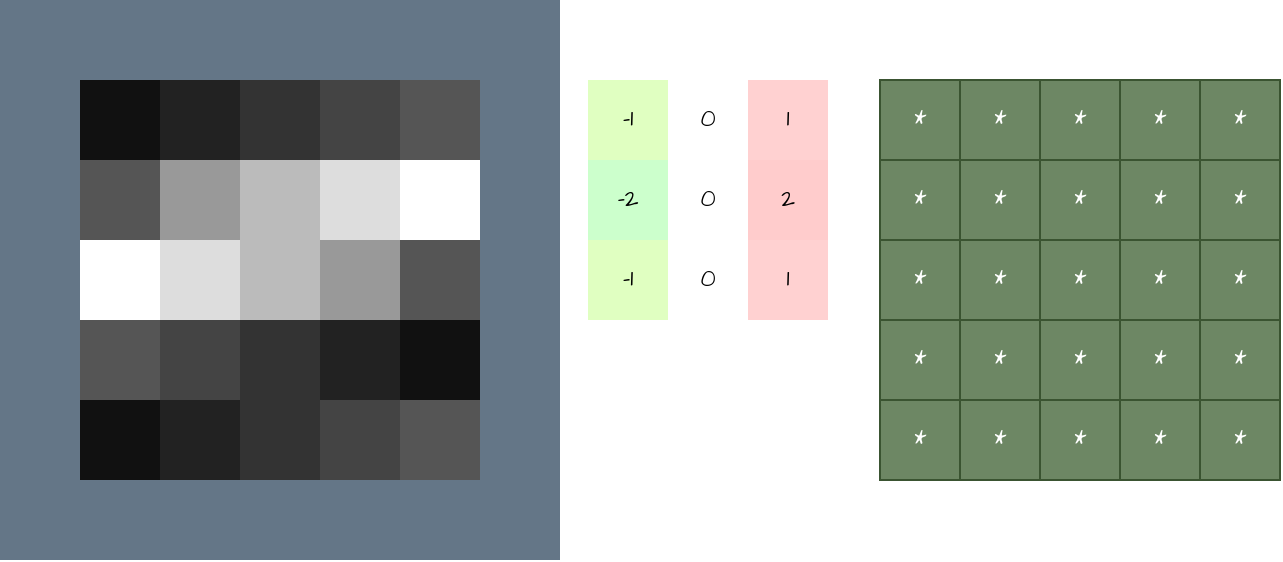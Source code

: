 <mxfile version="26.0.9">
  <diagram name="第 1 页" id="0Xd2BPQV6SJP4wKe1HUx">
    <mxGraphModel dx="714" dy="419" grid="1" gridSize="10" guides="1" tooltips="1" connect="1" arrows="1" fold="1" page="1" pageScale="1" pageWidth="827" pageHeight="1169" math="0" shadow="0">
      <root>
        <mxCell id="0" />
        <mxCell id="1" parent="0" />
        <mxCell id="IUp1Z3UrL9nfAVYH8xyF-61" value="" style="group;movable=0;resizable=0;rotatable=0;deletable=0;editable=0;locked=1;connectable=0;strokeColor=none;" vertex="1" connectable="0" parent="1">
          <mxGeometry x="120" y="80" width="280" height="280" as="geometry" />
        </mxCell>
        <mxCell id="IUp1Z3UrL9nfAVYH8xyF-1" value="" style="rounded=0;whiteSpace=wrap;html=1;hachureGap=4;fontFamily=Architects Daughter;fontSource=https%3A%2F%2Ffonts.googleapis.com%2Fcss%3Ffamily%3DArchitects%2BDaughter;glass=0;shadow=0;fillColor=#111111;fontColor=#ffffff;strokeColor=none;" vertex="1" parent="IUp1Z3UrL9nfAVYH8xyF-61">
          <mxGeometry x="40" y="40" width="40" height="40" as="geometry" />
        </mxCell>
        <mxCell id="IUp1Z3UrL9nfAVYH8xyF-2" value="" style="rounded=0;whiteSpace=wrap;html=1;hachureGap=4;fontFamily=Architects Daughter;fontSource=https%3A%2F%2Ffonts.googleapis.com%2Fcss%3Ffamily%3DArchitects%2BDaughter;glass=0;shadow=0;fillColor=#222222;strokeColor=none;fontColor=#222222;" vertex="1" parent="IUp1Z3UrL9nfAVYH8xyF-61">
          <mxGeometry x="80" y="40" width="40" height="40" as="geometry" />
        </mxCell>
        <mxCell id="IUp1Z3UrL9nfAVYH8xyF-3" value="" style="rounded=0;whiteSpace=wrap;html=1;hachureGap=4;fontFamily=Architects Daughter;fontSource=https%3A%2F%2Ffonts.googleapis.com%2Fcss%3Ffamily%3DArchitects%2BDaughter;glass=0;shadow=0;fillColor=#333333;fontColor=#ffffff;strokeColor=none;" vertex="1" parent="IUp1Z3UrL9nfAVYH8xyF-61">
          <mxGeometry x="120" y="40" width="40" height="40" as="geometry" />
        </mxCell>
        <mxCell id="IUp1Z3UrL9nfAVYH8xyF-4" value="" style="rounded=0;whiteSpace=wrap;html=1;hachureGap=4;fontFamily=Architects Daughter;fontSource=https%3A%2F%2Ffonts.googleapis.com%2Fcss%3Ffamily%3DArchitects%2BDaughter;glass=0;shadow=0;fillColor=#444444;fontColor=#ffffff;strokeColor=none;" vertex="1" parent="IUp1Z3UrL9nfAVYH8xyF-61">
          <mxGeometry x="160" y="40" width="40" height="40" as="geometry" />
        </mxCell>
        <mxCell id="IUp1Z3UrL9nfAVYH8xyF-5" value="" style="rounded=0;whiteSpace=wrap;html=1;hachureGap=4;fontFamily=Architects Daughter;fontSource=https%3A%2F%2Ffonts.googleapis.com%2Fcss%3Ffamily%3DArchitects%2BDaughter;glass=0;shadow=0;fillColor=#555555;fontColor=#ffffff;strokeColor=none;direction=south;" vertex="1" parent="IUp1Z3UrL9nfAVYH8xyF-61">
          <mxGeometry x="200" y="40" width="40" height="40" as="geometry" />
        </mxCell>
        <mxCell id="IUp1Z3UrL9nfAVYH8xyF-6" value="" style="rounded=0;whiteSpace=wrap;html=1;hachureGap=4;fontFamily=Architects Daughter;fontSource=https%3A%2F%2Ffonts.googleapis.com%2Fcss%3Ffamily%3DArchitects%2BDaughter;glass=0;shadow=0;fillColor=#555555;fontColor=#ffffff;strokeColor=none;align=center;verticalAlign=middle;fontSize=12;" vertex="1" parent="IUp1Z3UrL9nfAVYH8xyF-61">
          <mxGeometry x="40" y="80" width="40" height="40" as="geometry" />
        </mxCell>
        <mxCell id="IUp1Z3UrL9nfAVYH8xyF-7" value="" style="rounded=0;whiteSpace=wrap;html=1;hachureGap=4;fontFamily=Architects Daughter;fontSource=https%3A%2F%2Ffonts.googleapis.com%2Fcss%3Ffamily%3DArchitects%2BDaughter;glass=0;shadow=0;fillColor=#999999;fontColor=#ffffff;strokeColor=none;" vertex="1" parent="IUp1Z3UrL9nfAVYH8xyF-61">
          <mxGeometry x="80" y="80" width="40" height="40" as="geometry" />
        </mxCell>
        <mxCell id="IUp1Z3UrL9nfAVYH8xyF-8" value="" style="rounded=0;whiteSpace=wrap;html=1;hachureGap=4;fontFamily=Architects Daughter;fontSource=https%3A%2F%2Ffonts.googleapis.com%2Fcss%3Ffamily%3DArchitects%2BDaughter;glass=0;shadow=0;fillColor=#BBBBBB;fontColor=#ffffff;strokeColor=none;" vertex="1" parent="IUp1Z3UrL9nfAVYH8xyF-61">
          <mxGeometry x="120" y="80" width="40" height="40" as="geometry" />
        </mxCell>
        <mxCell id="IUp1Z3UrL9nfAVYH8xyF-9" value="" style="rounded=0;whiteSpace=wrap;html=1;hachureGap=4;fontFamily=Architects Daughter;fontSource=https%3A%2F%2Ffonts.googleapis.com%2Fcss%3Ffamily%3DArchitects%2BDaughter;glass=0;shadow=0;fillColor=#DDDDDD;fontColor=#ffffff;strokeColor=none;" vertex="1" parent="IUp1Z3UrL9nfAVYH8xyF-61">
          <mxGeometry x="160" y="80" width="40" height="40" as="geometry" />
        </mxCell>
        <mxCell id="IUp1Z3UrL9nfAVYH8xyF-10" value="" style="rounded=0;whiteSpace=wrap;html=1;hachureGap=4;fontFamily=Architects Daughter;fontSource=https%3A%2F%2Ffonts.googleapis.com%2Fcss%3Ffamily%3DArchitects%2BDaughter;glass=0;shadow=0;fillColor=#FFFFFF;fontColor=#ffffff;strokeColor=none;" vertex="1" parent="IUp1Z3UrL9nfAVYH8xyF-61">
          <mxGeometry x="200" y="80" width="40" height="40" as="geometry" />
        </mxCell>
        <mxCell id="IUp1Z3UrL9nfAVYH8xyF-11" value="" style="rounded=0;whiteSpace=wrap;html=1;hachureGap=4;fontFamily=Architects Daughter;fontSource=https%3A%2F%2Ffonts.googleapis.com%2Fcss%3Ffamily%3DArchitects%2BDaughter;glass=0;shadow=0;fillColor=#FFFFFF;fontColor=#ffffff;strokeColor=none;align=center;verticalAlign=middle;fontSize=12;" vertex="1" parent="IUp1Z3UrL9nfAVYH8xyF-61">
          <mxGeometry x="40" y="120" width="40" height="40" as="geometry" />
        </mxCell>
        <mxCell id="IUp1Z3UrL9nfAVYH8xyF-12" value="" style="rounded=0;whiteSpace=wrap;html=1;hachureGap=4;fontFamily=Architects Daughter;fontSource=https%3A%2F%2Ffonts.googleapis.com%2Fcss%3Ffamily%3DArchitects%2BDaughter;glass=0;shadow=0;fillColor=#DDDDDD;fontColor=#ffffff;strokeColor=none;align=center;verticalAlign=middle;fontSize=12;" vertex="1" parent="IUp1Z3UrL9nfAVYH8xyF-61">
          <mxGeometry x="80" y="120" width="40" height="40" as="geometry" />
        </mxCell>
        <mxCell id="IUp1Z3UrL9nfAVYH8xyF-13" value="" style="rounded=0;whiteSpace=wrap;html=1;hachureGap=4;fontFamily=Architects Daughter;fontSource=https%3A%2F%2Ffonts.googleapis.com%2Fcss%3Ffamily%3DArchitects%2BDaughter;glass=0;shadow=0;fillColor=#BBBBBB;fontColor=#ffffff;strokeColor=none;align=center;verticalAlign=middle;fontSize=12;" vertex="1" parent="IUp1Z3UrL9nfAVYH8xyF-61">
          <mxGeometry x="120" y="120" width="40" height="40" as="geometry" />
        </mxCell>
        <mxCell id="IUp1Z3UrL9nfAVYH8xyF-14" value="" style="rounded=0;whiteSpace=wrap;html=1;hachureGap=4;fontFamily=Architects Daughter;fontSource=https%3A%2F%2Ffonts.googleapis.com%2Fcss%3Ffamily%3DArchitects%2BDaughter;glass=0;shadow=0;fillColor=#999999;fontColor=#ffffff;strokeColor=none;align=center;verticalAlign=middle;fontSize=12;" vertex="1" parent="IUp1Z3UrL9nfAVYH8xyF-61">
          <mxGeometry x="160" y="120" width="40" height="40" as="geometry" />
        </mxCell>
        <mxCell id="IUp1Z3UrL9nfAVYH8xyF-15" value="" style="rounded=0;whiteSpace=wrap;html=1;hachureGap=4;fontFamily=Architects Daughter;fontSource=https%3A%2F%2Ffonts.googleapis.com%2Fcss%3Ffamily%3DArchitects%2BDaughter;glass=0;shadow=0;fillColor=#555555;fontColor=#ffffff;strokeColor=none;align=center;verticalAlign=middle;fontSize=12;" vertex="1" parent="IUp1Z3UrL9nfAVYH8xyF-61">
          <mxGeometry x="200" y="120" width="40" height="40" as="geometry" />
        </mxCell>
        <mxCell id="IUp1Z3UrL9nfAVYH8xyF-16" value="" style="rounded=0;whiteSpace=wrap;html=1;hachureGap=4;fontFamily=Architects Daughter;fontSource=https%3A%2F%2Ffonts.googleapis.com%2Fcss%3Ffamily%3DArchitects%2BDaughter;glass=0;shadow=0;fillColor=#555555;fontColor=#ffffff;strokeColor=none;align=center;verticalAlign=middle;fontSize=12;" vertex="1" parent="IUp1Z3UrL9nfAVYH8xyF-61">
          <mxGeometry x="40" y="160" width="40" height="40" as="geometry" />
        </mxCell>
        <mxCell id="IUp1Z3UrL9nfAVYH8xyF-17" value="" style="rounded=0;whiteSpace=wrap;html=1;hachureGap=4;fontFamily=Architects Daughter;fontSource=https%3A%2F%2Ffonts.googleapis.com%2Fcss%3Ffamily%3DArchitects%2BDaughter;glass=0;shadow=0;fillColor=#444444;fontColor=#ffffff;strokeColor=none;align=center;verticalAlign=middle;fontSize=12;" vertex="1" parent="IUp1Z3UrL9nfAVYH8xyF-61">
          <mxGeometry x="80" y="160" width="40" height="40" as="geometry" />
        </mxCell>
        <mxCell id="IUp1Z3UrL9nfAVYH8xyF-18" value="" style="rounded=0;whiteSpace=wrap;html=1;hachureGap=4;fontFamily=Architects Daughter;fontSource=https%3A%2F%2Ffonts.googleapis.com%2Fcss%3Ffamily%3DArchitects%2BDaughter;glass=0;shadow=0;fillColor=#333333;fontColor=#ffffff;strokeColor=none;align=center;verticalAlign=middle;fontSize=12;" vertex="1" parent="IUp1Z3UrL9nfAVYH8xyF-61">
          <mxGeometry x="120" y="160" width="40" height="40" as="geometry" />
        </mxCell>
        <mxCell id="IUp1Z3UrL9nfAVYH8xyF-19" value="" style="rounded=0;whiteSpace=wrap;html=1;hachureGap=4;fontFamily=Architects Daughter;fontSource=https%3A%2F%2Ffonts.googleapis.com%2Fcss%3Ffamily%3DArchitects%2BDaughter;glass=0;shadow=0;fillColor=#222222;fontColor=#222222;strokeColor=none;align=center;verticalAlign=middle;fontSize=12;" vertex="1" parent="IUp1Z3UrL9nfAVYH8xyF-61">
          <mxGeometry x="160" y="160" width="40" height="40" as="geometry" />
        </mxCell>
        <mxCell id="IUp1Z3UrL9nfAVYH8xyF-20" value="" style="rounded=0;whiteSpace=wrap;html=1;hachureGap=4;fontFamily=Architects Daughter;fontSource=https%3A%2F%2Ffonts.googleapis.com%2Fcss%3Ffamily%3DArchitects%2BDaughter;glass=0;shadow=0;fillColor=#111111;fontColor=#ffffff;strokeColor=none;align=center;verticalAlign=middle;fontSize=12;" vertex="1" parent="IUp1Z3UrL9nfAVYH8xyF-61">
          <mxGeometry x="200" y="160" width="40" height="40" as="geometry" />
        </mxCell>
        <mxCell id="IUp1Z3UrL9nfAVYH8xyF-21" value="" style="rounded=0;whiteSpace=wrap;html=1;hachureGap=4;fontFamily=Architects Daughter;fontSource=https%3A%2F%2Ffonts.googleapis.com%2Fcss%3Ffamily%3DArchitects%2BDaughter;glass=0;shadow=0;fillColor=#111111;fontColor=#ffffff;strokeColor=none;align=center;verticalAlign=middle;fontSize=12;" vertex="1" parent="IUp1Z3UrL9nfAVYH8xyF-61">
          <mxGeometry x="40" y="200" width="40" height="40" as="geometry" />
        </mxCell>
        <mxCell id="IUp1Z3UrL9nfAVYH8xyF-22" value="" style="rounded=0;whiteSpace=wrap;html=1;hachureGap=4;fontFamily=Architects Daughter;fontSource=https%3A%2F%2Ffonts.googleapis.com%2Fcss%3Ffamily%3DArchitects%2BDaughter;glass=0;shadow=0;fillColor=#222222;fontColor=#222222;strokeColor=none;align=center;verticalAlign=middle;fontSize=12;" vertex="1" parent="IUp1Z3UrL9nfAVYH8xyF-61">
          <mxGeometry x="80" y="200" width="40" height="40" as="geometry" />
        </mxCell>
        <mxCell id="IUp1Z3UrL9nfAVYH8xyF-23" value="" style="rounded=0;whiteSpace=wrap;html=1;hachureGap=4;fontFamily=Architects Daughter;fontSource=https%3A%2F%2Ffonts.googleapis.com%2Fcss%3Ffamily%3DArchitects%2BDaughter;glass=0;shadow=0;fillColor=#333333;fontColor=#ffffff;strokeColor=none;align=center;verticalAlign=middle;fontSize=12;" vertex="1" parent="IUp1Z3UrL9nfAVYH8xyF-61">
          <mxGeometry x="120" y="200" width="40" height="40" as="geometry" />
        </mxCell>
        <mxCell id="IUp1Z3UrL9nfAVYH8xyF-24" value="" style="rounded=0;whiteSpace=wrap;html=1;hachureGap=4;fontFamily=Architects Daughter;fontSource=https%3A%2F%2Ffonts.googleapis.com%2Fcss%3Ffamily%3DArchitects%2BDaughter;glass=0;shadow=0;fillColor=#444444;fontColor=#ffffff;strokeColor=none;align=center;verticalAlign=middle;fontSize=12;" vertex="1" parent="IUp1Z3UrL9nfAVYH8xyF-61">
          <mxGeometry x="160" y="200" width="40" height="40" as="geometry" />
        </mxCell>
        <mxCell id="IUp1Z3UrL9nfAVYH8xyF-25" value="" style="rounded=0;whiteSpace=wrap;html=1;hachureGap=4;fontFamily=Architects Daughter;fontSource=https%3A%2F%2Ffonts.googleapis.com%2Fcss%3Ffamily%3DArchitects%2BDaughter;glass=0;shadow=0;fillColor=#555555;fontColor=#ffffff;strokeColor=none;align=center;verticalAlign=middle;fontSize=12;" vertex="1" parent="IUp1Z3UrL9nfAVYH8xyF-61">
          <mxGeometry x="200" y="200" width="40" height="40" as="geometry" />
        </mxCell>
        <mxCell id="IUp1Z3UrL9nfAVYH8xyF-27" value="" style="rounded=0;whiteSpace=wrap;html=1;hachureGap=4;fontFamily=Architects Daughter;fontSource=https%3A%2F%2Ffonts.googleapis.com%2Fcss%3Ffamily%3DArchitects%2BDaughter;glass=0;shadow=0;fillColor=#647687;fontColor=#ffffff;strokeColor=none;" vertex="1" parent="IUp1Z3UrL9nfAVYH8xyF-61">
          <mxGeometry width="40" height="40" as="geometry" />
        </mxCell>
        <mxCell id="IUp1Z3UrL9nfAVYH8xyF-28" value="" style="rounded=0;whiteSpace=wrap;html=1;hachureGap=4;fontFamily=Architects Daughter;fontSource=https%3A%2F%2Ffonts.googleapis.com%2Fcss%3Ffamily%3DArchitects%2BDaughter;glass=0;shadow=0;fillColor=#647687;fontColor=#ffffff;strokeColor=none;" vertex="1" parent="IUp1Z3UrL9nfAVYH8xyF-61">
          <mxGeometry y="40" width="40" height="40" as="geometry" />
        </mxCell>
        <mxCell id="IUp1Z3UrL9nfAVYH8xyF-29" value="" style="rounded=0;whiteSpace=wrap;html=1;hachureGap=4;fontFamily=Architects Daughter;fontSource=https%3A%2F%2Ffonts.googleapis.com%2Fcss%3Ffamily%3DArchitects%2BDaughter;glass=0;shadow=0;fillColor=#647687;fontColor=#ffffff;strokeColor=none;" vertex="1" parent="IUp1Z3UrL9nfAVYH8xyF-61">
          <mxGeometry y="80" width="40" height="40" as="geometry" />
        </mxCell>
        <mxCell id="IUp1Z3UrL9nfAVYH8xyF-30" value="" style="rounded=0;whiteSpace=wrap;html=1;hachureGap=4;fontFamily=Architects Daughter;fontSource=https%3A%2F%2Ffonts.googleapis.com%2Fcss%3Ffamily%3DArchitects%2BDaughter;glass=0;shadow=0;fillColor=#647687;fontColor=#ffffff;strokeColor=none;" vertex="1" parent="IUp1Z3UrL9nfAVYH8xyF-61">
          <mxGeometry y="120" width="40" height="40" as="geometry" />
        </mxCell>
        <mxCell id="IUp1Z3UrL9nfAVYH8xyF-31" value="" style="rounded=0;whiteSpace=wrap;html=1;hachureGap=4;fontFamily=Architects Daughter;fontSource=https%3A%2F%2Ffonts.googleapis.com%2Fcss%3Ffamily%3DArchitects%2BDaughter;glass=0;shadow=0;fillColor=#647687;fontColor=#ffffff;strokeColor=none;" vertex="1" parent="IUp1Z3UrL9nfAVYH8xyF-61">
          <mxGeometry y="160" width="40" height="40" as="geometry" />
        </mxCell>
        <mxCell id="IUp1Z3UrL9nfAVYH8xyF-32" value="" style="rounded=0;whiteSpace=wrap;html=1;hachureGap=4;fontFamily=Architects Daughter;fontSource=https%3A%2F%2Ffonts.googleapis.com%2Fcss%3Ffamily%3DArchitects%2BDaughter;glass=0;shadow=0;fillColor=#647687;fontColor=#ffffff;strokeColor=none;" vertex="1" parent="IUp1Z3UrL9nfAVYH8xyF-61">
          <mxGeometry y="200" width="40" height="40" as="geometry" />
        </mxCell>
        <mxCell id="IUp1Z3UrL9nfAVYH8xyF-33" value="" style="rounded=0;whiteSpace=wrap;html=1;hachureGap=4;fontFamily=Architects Daughter;fontSource=https%3A%2F%2Ffonts.googleapis.com%2Fcss%3Ffamily%3DArchitects%2BDaughter;glass=0;shadow=0;fillColor=#647687;fontColor=#ffffff;strokeColor=none;" vertex="1" parent="IUp1Z3UrL9nfAVYH8xyF-61">
          <mxGeometry y="240" width="40" height="40" as="geometry" />
        </mxCell>
        <mxCell id="IUp1Z3UrL9nfAVYH8xyF-34" value="" style="rounded=0;whiteSpace=wrap;html=1;hachureGap=4;fontFamily=Architects Daughter;fontSource=https%3A%2F%2Ffonts.googleapis.com%2Fcss%3Ffamily%3DArchitects%2BDaughter;glass=0;shadow=0;fillColor=#647687;fontColor=#ffffff;strokeColor=none;" vertex="1" parent="IUp1Z3UrL9nfAVYH8xyF-61">
          <mxGeometry x="240" width="40" height="40" as="geometry" />
        </mxCell>
        <mxCell id="IUp1Z3UrL9nfAVYH8xyF-35" value="" style="rounded=0;whiteSpace=wrap;html=1;hachureGap=4;fontFamily=Architects Daughter;fontSource=https%3A%2F%2Ffonts.googleapis.com%2Fcss%3Ffamily%3DArchitects%2BDaughter;glass=0;shadow=0;fillColor=#647687;fontColor=#ffffff;strokeColor=none;movable=0;resizable=0;rotatable=0;deletable=0;editable=0;locked=1;connectable=0;" vertex="1" parent="IUp1Z3UrL9nfAVYH8xyF-61">
          <mxGeometry x="240" y="40" width="40" height="40" as="geometry" />
        </mxCell>
        <mxCell id="IUp1Z3UrL9nfAVYH8xyF-36" value="" style="rounded=0;whiteSpace=wrap;html=1;hachureGap=4;fontFamily=Architects Daughter;fontSource=https%3A%2F%2Ffonts.googleapis.com%2Fcss%3Ffamily%3DArchitects%2BDaughter;glass=0;shadow=0;fillColor=#647687;fontColor=#ffffff;strokeColor=none;" vertex="1" parent="IUp1Z3UrL9nfAVYH8xyF-61">
          <mxGeometry x="240" y="80" width="40" height="40" as="geometry" />
        </mxCell>
        <mxCell id="IUp1Z3UrL9nfAVYH8xyF-37" value="" style="rounded=0;whiteSpace=wrap;html=1;hachureGap=4;fontFamily=Architects Daughter;fontSource=https%3A%2F%2Ffonts.googleapis.com%2Fcss%3Ffamily%3DArchitects%2BDaughter;glass=0;shadow=0;fillColor=#647687;fontColor=#ffffff;strokeColor=none;" vertex="1" parent="IUp1Z3UrL9nfAVYH8xyF-61">
          <mxGeometry x="240" y="120" width="40" height="40" as="geometry" />
        </mxCell>
        <mxCell id="IUp1Z3UrL9nfAVYH8xyF-38" value="" style="rounded=0;whiteSpace=wrap;html=1;hachureGap=4;fontFamily=Architects Daughter;fontSource=https%3A%2F%2Ffonts.googleapis.com%2Fcss%3Ffamily%3DArchitects%2BDaughter;glass=0;shadow=0;fillColor=#647687;fontColor=#ffffff;strokeColor=none;" vertex="1" parent="IUp1Z3UrL9nfAVYH8xyF-61">
          <mxGeometry x="240" y="160" width="40" height="40" as="geometry" />
        </mxCell>
        <mxCell id="IUp1Z3UrL9nfAVYH8xyF-39" value="" style="rounded=0;whiteSpace=wrap;html=1;hachureGap=4;fontFamily=Architects Daughter;fontSource=https%3A%2F%2Ffonts.googleapis.com%2Fcss%3Ffamily%3DArchitects%2BDaughter;glass=0;shadow=0;fillColor=#647687;fontColor=#ffffff;strokeColor=none;" vertex="1" parent="IUp1Z3UrL9nfAVYH8xyF-61">
          <mxGeometry x="240" y="200" width="40" height="40" as="geometry" />
        </mxCell>
        <mxCell id="IUp1Z3UrL9nfAVYH8xyF-40" value="" style="rounded=0;whiteSpace=wrap;html=1;hachureGap=4;fontFamily=Architects Daughter;fontSource=https%3A%2F%2Ffonts.googleapis.com%2Fcss%3Ffamily%3DArchitects%2BDaughter;glass=0;shadow=0;fillColor=#647687;fontColor=#ffffff;strokeColor=none;" vertex="1" parent="IUp1Z3UrL9nfAVYH8xyF-61">
          <mxGeometry x="240" y="240" width="40" height="40" as="geometry" />
        </mxCell>
        <mxCell id="IUp1Z3UrL9nfAVYH8xyF-41" value="" style="rounded=0;whiteSpace=wrap;html=1;hachureGap=4;fontFamily=Architects Daughter;fontSource=https%3A%2F%2Ffonts.googleapis.com%2Fcss%3Ffamily%3DArchitects%2BDaughter;glass=0;shadow=0;fillColor=#647687;fontColor=#ffffff;strokeColor=none;" vertex="1" parent="IUp1Z3UrL9nfAVYH8xyF-61">
          <mxGeometry x="40" width="40" height="40" as="geometry" />
        </mxCell>
        <mxCell id="IUp1Z3UrL9nfAVYH8xyF-42" value="" style="rounded=0;whiteSpace=wrap;html=1;hachureGap=4;fontFamily=Architects Daughter;fontSource=https%3A%2F%2Ffonts.googleapis.com%2Fcss%3Ffamily%3DArchitects%2BDaughter;glass=0;shadow=0;fillColor=#647687;fontColor=#ffffff;strokeColor=none;" vertex="1" parent="IUp1Z3UrL9nfAVYH8xyF-61">
          <mxGeometry x="80" width="40" height="40" as="geometry" />
        </mxCell>
        <mxCell id="IUp1Z3UrL9nfAVYH8xyF-43" value="" style="rounded=0;whiteSpace=wrap;html=1;hachureGap=4;fontFamily=Architects Daughter;fontSource=https%3A%2F%2Ffonts.googleapis.com%2Fcss%3Ffamily%3DArchitects%2BDaughter;glass=0;shadow=0;fillColor=#647687;fontColor=#ffffff;strokeColor=none;" vertex="1" parent="IUp1Z3UrL9nfAVYH8xyF-61">
          <mxGeometry x="120" width="40" height="40" as="geometry" />
        </mxCell>
        <mxCell id="IUp1Z3UrL9nfAVYH8xyF-44" value="" style="rounded=0;whiteSpace=wrap;html=1;hachureGap=4;fontFamily=Architects Daughter;fontSource=https%3A%2F%2Ffonts.googleapis.com%2Fcss%3Ffamily%3DArchitects%2BDaughter;glass=0;shadow=0;fillColor=#647687;fontColor=#ffffff;strokeColor=none;" vertex="1" parent="IUp1Z3UrL9nfAVYH8xyF-61">
          <mxGeometry x="160" width="40" height="40" as="geometry" />
        </mxCell>
        <mxCell id="IUp1Z3UrL9nfAVYH8xyF-45" value="" style="rounded=0;whiteSpace=wrap;html=1;hachureGap=4;fontFamily=Architects Daughter;fontSource=https%3A%2F%2Ffonts.googleapis.com%2Fcss%3Ffamily%3DArchitects%2BDaughter;glass=0;shadow=0;fillColor=#647687;fontColor=#ffffff;strokeColor=none;" vertex="1" parent="IUp1Z3UrL9nfAVYH8xyF-61">
          <mxGeometry x="200" width="40" height="40" as="geometry" />
        </mxCell>
        <mxCell id="IUp1Z3UrL9nfAVYH8xyF-46" value="" style="rounded=0;whiteSpace=wrap;html=1;hachureGap=4;fontFamily=Architects Daughter;fontSource=https%3A%2F%2Ffonts.googleapis.com%2Fcss%3Ffamily%3DArchitects%2BDaughter;glass=0;shadow=0;fillColor=#647687;fontColor=#ffffff;strokeColor=none;" vertex="1" parent="IUp1Z3UrL9nfAVYH8xyF-61">
          <mxGeometry x="40" y="240" width="40" height="40" as="geometry" />
        </mxCell>
        <mxCell id="IUp1Z3UrL9nfAVYH8xyF-47" value="" style="rounded=0;whiteSpace=wrap;html=1;hachureGap=4;fontFamily=Architects Daughter;fontSource=https%3A%2F%2Ffonts.googleapis.com%2Fcss%3Ffamily%3DArchitects%2BDaughter;glass=0;shadow=0;fillColor=#647687;fontColor=#ffffff;strokeColor=none;" vertex="1" parent="IUp1Z3UrL9nfAVYH8xyF-61">
          <mxGeometry x="80" y="240" width="40" height="40" as="geometry" />
        </mxCell>
        <mxCell id="IUp1Z3UrL9nfAVYH8xyF-48" value="" style="rounded=0;whiteSpace=wrap;html=1;hachureGap=4;fontFamily=Architects Daughter;fontSource=https%3A%2F%2Ffonts.googleapis.com%2Fcss%3Ffamily%3DArchitects%2BDaughter;glass=0;shadow=0;fillColor=#647687;fontColor=#ffffff;strokeColor=none;" vertex="1" parent="IUp1Z3UrL9nfAVYH8xyF-61">
          <mxGeometry x="120" y="240" width="40" height="40" as="geometry" />
        </mxCell>
        <mxCell id="IUp1Z3UrL9nfAVYH8xyF-49" value="" style="rounded=0;whiteSpace=wrap;html=1;hachureGap=4;fontFamily=Architects Daughter;fontSource=https%3A%2F%2Ffonts.googleapis.com%2Fcss%3Ffamily%3DArchitects%2BDaughter;glass=0;shadow=0;fillColor=#647687;fontColor=#ffffff;strokeColor=none;" vertex="1" parent="IUp1Z3UrL9nfAVYH8xyF-61">
          <mxGeometry x="160" y="240" width="40" height="40" as="geometry" />
        </mxCell>
        <mxCell id="IUp1Z3UrL9nfAVYH8xyF-50" value="" style="rounded=0;whiteSpace=wrap;html=1;hachureGap=4;fontFamily=Architects Daughter;fontSource=https%3A%2F%2Ffonts.googleapis.com%2Fcss%3Ffamily%3DArchitects%2BDaughter;glass=0;shadow=0;fillColor=#647687;fontColor=#ffffff;strokeColor=none;" vertex="1" parent="IUp1Z3UrL9nfAVYH8xyF-61">
          <mxGeometry x="200" y="240" width="40" height="40" as="geometry" />
        </mxCell>
        <mxCell id="IUp1Z3UrL9nfAVYH8xyF-60" value="" style="group;strokeColor=none;" vertex="1" connectable="0" parent="1">
          <mxGeometry x="414" y="120" width="120" height="120" as="geometry" />
        </mxCell>
        <mxCell id="IUp1Z3UrL9nfAVYH8xyF-51" value="-1" style="rounded=0;whiteSpace=wrap;html=1;hachureGap=4;fontFamily=Architects Daughter;fontSource=https%3A%2F%2Ffonts.googleapis.com%2Fcss%3Ffamily%3DArchitects%2BDaughter;opacity=30;fillColor=#99FF33;strokeColor=none;" vertex="1" parent="IUp1Z3UrL9nfAVYH8xyF-60">
          <mxGeometry width="40" height="40" as="geometry" />
        </mxCell>
        <mxCell id="IUp1Z3UrL9nfAVYH8xyF-52" value="0" style="rounded=0;whiteSpace=wrap;html=1;hachureGap=4;fontFamily=Architects Daughter;fontSource=https%3A%2F%2Ffonts.googleapis.com%2Fcss%3Ffamily%3DArchitects%2BDaughter;strokeColor=none;" vertex="1" parent="IUp1Z3UrL9nfAVYH8xyF-60">
          <mxGeometry x="40" width="40" height="40" as="geometry" />
        </mxCell>
        <mxCell id="IUp1Z3UrL9nfAVYH8xyF-53" value="1" style="rounded=0;whiteSpace=wrap;html=1;hachureGap=4;fontFamily=Architects Daughter;fontSource=https%3A%2F%2Ffonts.googleapis.com%2Fcss%3Ffamily%3DArchitects%2BDaughter;opacity=30;fillColor=#FF6666;strokeColor=none;" vertex="1" parent="IUp1Z3UrL9nfAVYH8xyF-60">
          <mxGeometry x="80" width="40" height="40" as="geometry" />
        </mxCell>
        <mxCell id="IUp1Z3UrL9nfAVYH8xyF-54" value="2" style="rounded=0;whiteSpace=wrap;html=1;hachureGap=4;fontFamily=Architects Daughter;fontSource=https%3A%2F%2Ffonts.googleapis.com%2Fcss%3Ffamily%3DArchitects%2BDaughter;opacity=50;fillColor=#FF9999;strokeColor=none;" vertex="1" parent="IUp1Z3UrL9nfAVYH8xyF-60">
          <mxGeometry x="80" y="40" width="40" height="40" as="geometry" />
        </mxCell>
        <mxCell id="IUp1Z3UrL9nfAVYH8xyF-55" value="0" style="rounded=0;whiteSpace=wrap;html=1;hachureGap=4;fontFamily=Architects Daughter;fontSource=https%3A%2F%2Ffonts.googleapis.com%2Fcss%3Ffamily%3DArchitects%2BDaughter;strokeColor=none;" vertex="1" parent="IUp1Z3UrL9nfAVYH8xyF-60">
          <mxGeometry x="40" y="40" width="40" height="40" as="geometry" />
        </mxCell>
        <mxCell id="IUp1Z3UrL9nfAVYH8xyF-56" value="-2" style="rounded=0;whiteSpace=wrap;html=1;hachureGap=4;fontFamily=Architects Daughter;fontSource=https%3A%2F%2Ffonts.googleapis.com%2Fcss%3Ffamily%3DArchitects%2BDaughter;opacity=50;fillColor=#99FF99;strokeColor=none;" vertex="1" parent="IUp1Z3UrL9nfAVYH8xyF-60">
          <mxGeometry y="40" width="40" height="40" as="geometry" />
        </mxCell>
        <mxCell id="IUp1Z3UrL9nfAVYH8xyF-57" value="-1" style="rounded=0;whiteSpace=wrap;html=1;hachureGap=4;fontFamily=Architects Daughter;fontSource=https%3A%2F%2Ffonts.googleapis.com%2Fcss%3Ffamily%3DArchitects%2BDaughter;opacity=30;fillColor=#99FF33;strokeColor=none;align=center;verticalAlign=middle;fontSize=12;fontColor=default;" vertex="1" parent="IUp1Z3UrL9nfAVYH8xyF-60">
          <mxGeometry y="80" width="40" height="40" as="geometry" />
        </mxCell>
        <mxCell id="IUp1Z3UrL9nfAVYH8xyF-58" value="0" style="rounded=0;whiteSpace=wrap;html=1;hachureGap=4;fontFamily=Architects Daughter;fontSource=https%3A%2F%2Ffonts.googleapis.com%2Fcss%3Ffamily%3DArchitects%2BDaughter;strokeColor=none;" vertex="1" parent="IUp1Z3UrL9nfAVYH8xyF-60">
          <mxGeometry x="40" y="80" width="40" height="40" as="geometry" />
        </mxCell>
        <mxCell id="IUp1Z3UrL9nfAVYH8xyF-59" value="1" style="rounded=0;whiteSpace=wrap;html=1;hachureGap=4;fontFamily=Architects Daughter;fontSource=https%3A%2F%2Ffonts.googleapis.com%2Fcss%3Ffamily%3DArchitects%2BDaughter;opacity=30;fillColor=#FF6666;strokeColor=none;align=center;verticalAlign=middle;fontSize=12;fontColor=default;" vertex="1" parent="IUp1Z3UrL9nfAVYH8xyF-60">
          <mxGeometry x="80" y="80" width="40" height="40" as="geometry" />
        </mxCell>
        <mxCell id="IUp1Z3UrL9nfAVYH8xyF-62" value="*" style="rounded=0;whiteSpace=wrap;html=1;hachureGap=4;fontFamily=Architects Daughter;fontSource=https%3A%2F%2Ffonts.googleapis.com%2Fcss%3Ffamily%3DArchitects%2BDaughter;strokeColor=#3A5431;fillColor=#6d8764;fontColor=#ffffff;" vertex="1" parent="1">
          <mxGeometry x="560" y="120" width="40" height="40" as="geometry" />
        </mxCell>
        <mxCell id="IUp1Z3UrL9nfAVYH8xyF-63" value="*" style="rounded=0;whiteSpace=wrap;html=1;hachureGap=4;fontFamily=Architects Daughter;fontSource=https%3A%2F%2Ffonts.googleapis.com%2Fcss%3Ffamily%3DArchitects%2BDaughter;strokeColor=#3A5431;fillColor=#6d8764;fontColor=#ffffff;" vertex="1" parent="1">
          <mxGeometry x="600" y="120" width="40" height="40" as="geometry" />
        </mxCell>
        <mxCell id="IUp1Z3UrL9nfAVYH8xyF-64" value="*" style="rounded=0;whiteSpace=wrap;html=1;hachureGap=4;fontFamily=Architects Daughter;fontSource=https%3A%2F%2Ffonts.googleapis.com%2Fcss%3Ffamily%3DArchitects%2BDaughter;strokeColor=#3A5431;fillColor=#6d8764;fontColor=#ffffff;" vertex="1" parent="1">
          <mxGeometry x="640" y="120" width="40" height="40" as="geometry" />
        </mxCell>
        <mxCell id="IUp1Z3UrL9nfAVYH8xyF-65" value="*" style="rounded=0;whiteSpace=wrap;html=1;hachureGap=4;fontFamily=Architects Daughter;fontSource=https%3A%2F%2Ffonts.googleapis.com%2Fcss%3Ffamily%3DArchitects%2BDaughter;strokeColor=#3A5431;fillColor=#6d8764;fontColor=#ffffff;" vertex="1" parent="1">
          <mxGeometry x="680" y="120" width="40" height="40" as="geometry" />
        </mxCell>
        <mxCell id="IUp1Z3UrL9nfAVYH8xyF-66" value="*" style="rounded=0;whiteSpace=wrap;html=1;hachureGap=4;fontFamily=Architects Daughter;fontSource=https%3A%2F%2Ffonts.googleapis.com%2Fcss%3Ffamily%3DArchitects%2BDaughter;strokeColor=#3A5431;fillColor=#6d8764;fontColor=#ffffff;" vertex="1" parent="1">
          <mxGeometry x="720" y="120" width="40" height="40" as="geometry" />
        </mxCell>
        <mxCell id="IUp1Z3UrL9nfAVYH8xyF-72" value="*" style="rounded=0;whiteSpace=wrap;html=1;hachureGap=4;fontFamily=Architects Daughter;fontSource=https%3A%2F%2Ffonts.googleapis.com%2Fcss%3Ffamily%3DArchitects%2BDaughter;strokeColor=#3A5431;fillColor=#6d8764;fontColor=#ffffff;" vertex="1" parent="1">
          <mxGeometry x="560" y="160" width="40" height="40" as="geometry" />
        </mxCell>
        <mxCell id="IUp1Z3UrL9nfAVYH8xyF-73" value="*" style="rounded=0;whiteSpace=wrap;html=1;hachureGap=4;fontFamily=Architects Daughter;fontSource=https%3A%2F%2Ffonts.googleapis.com%2Fcss%3Ffamily%3DArchitects%2BDaughter;strokeColor=#3A5431;fillColor=#6d8764;fontColor=#ffffff;" vertex="1" parent="1">
          <mxGeometry x="600" y="160" width="40" height="40" as="geometry" />
        </mxCell>
        <mxCell id="IUp1Z3UrL9nfAVYH8xyF-74" value="*" style="rounded=0;whiteSpace=wrap;html=1;hachureGap=4;fontFamily=Architects Daughter;fontSource=https%3A%2F%2Ffonts.googleapis.com%2Fcss%3Ffamily%3DArchitects%2BDaughter;strokeColor=#3A5431;fillColor=#6d8764;fontColor=#ffffff;" vertex="1" parent="1">
          <mxGeometry x="640" y="160" width="40" height="40" as="geometry" />
        </mxCell>
        <mxCell id="IUp1Z3UrL9nfAVYH8xyF-75" value="*" style="rounded=0;whiteSpace=wrap;html=1;hachureGap=4;fontFamily=Architects Daughter;fontSource=https%3A%2F%2Ffonts.googleapis.com%2Fcss%3Ffamily%3DArchitects%2BDaughter;strokeColor=#3A5431;fillColor=#6d8764;fontColor=#ffffff;" vertex="1" parent="1">
          <mxGeometry x="680" y="160" width="40" height="40" as="geometry" />
        </mxCell>
        <mxCell id="IUp1Z3UrL9nfAVYH8xyF-76" value="*" style="rounded=0;whiteSpace=wrap;html=1;hachureGap=4;fontFamily=Architects Daughter;fontSource=https%3A%2F%2Ffonts.googleapis.com%2Fcss%3Ffamily%3DArchitects%2BDaughter;strokeColor=#3A5431;fillColor=#6d8764;fontColor=#ffffff;" vertex="1" parent="1">
          <mxGeometry x="720" y="160" width="40" height="40" as="geometry" />
        </mxCell>
        <mxCell id="IUp1Z3UrL9nfAVYH8xyF-77" value="*" style="rounded=0;whiteSpace=wrap;html=1;hachureGap=4;fontFamily=Architects Daughter;fontSource=https%3A%2F%2Ffonts.googleapis.com%2Fcss%3Ffamily%3DArchitects%2BDaughter;strokeColor=#3A5431;fillColor=#6d8764;fontColor=#ffffff;" vertex="1" parent="1">
          <mxGeometry x="560" y="200" width="40" height="40" as="geometry" />
        </mxCell>
        <mxCell id="IUp1Z3UrL9nfAVYH8xyF-78" value="*" style="rounded=0;whiteSpace=wrap;html=1;hachureGap=4;fontFamily=Architects Daughter;fontSource=https%3A%2F%2Ffonts.googleapis.com%2Fcss%3Ffamily%3DArchitects%2BDaughter;strokeColor=#3A5431;fillColor=#6d8764;fontColor=#ffffff;" vertex="1" parent="1">
          <mxGeometry x="600" y="200" width="40" height="40" as="geometry" />
        </mxCell>
        <mxCell id="IUp1Z3UrL9nfAVYH8xyF-79" value="*" style="rounded=0;whiteSpace=wrap;html=1;hachureGap=4;fontFamily=Architects Daughter;fontSource=https%3A%2F%2Ffonts.googleapis.com%2Fcss%3Ffamily%3DArchitects%2BDaughter;strokeColor=#3A5431;fillColor=#6d8764;fontColor=#ffffff;" vertex="1" parent="1">
          <mxGeometry x="640" y="200" width="40" height="40" as="geometry" />
        </mxCell>
        <mxCell id="IUp1Z3UrL9nfAVYH8xyF-80" value="*" style="rounded=0;whiteSpace=wrap;html=1;hachureGap=4;fontFamily=Architects Daughter;fontSource=https%3A%2F%2Ffonts.googleapis.com%2Fcss%3Ffamily%3DArchitects%2BDaughter;strokeColor=#3A5431;fillColor=#6d8764;fontColor=#ffffff;" vertex="1" parent="1">
          <mxGeometry x="680" y="200" width="40" height="40" as="geometry" />
        </mxCell>
        <mxCell id="IUp1Z3UrL9nfAVYH8xyF-81" value="*" style="rounded=0;whiteSpace=wrap;html=1;hachureGap=4;fontFamily=Architects Daughter;fontSource=https%3A%2F%2Ffonts.googleapis.com%2Fcss%3Ffamily%3DArchitects%2BDaughter;strokeColor=#3A5431;fillColor=#6d8764;fontColor=#ffffff;" vertex="1" parent="1">
          <mxGeometry x="720" y="200" width="40" height="40" as="geometry" />
        </mxCell>
        <mxCell id="IUp1Z3UrL9nfAVYH8xyF-82" value="*" style="rounded=0;whiteSpace=wrap;html=1;hachureGap=4;fontFamily=Architects Daughter;fontSource=https%3A%2F%2Ffonts.googleapis.com%2Fcss%3Ffamily%3DArchitects%2BDaughter;strokeColor=#3A5431;fillColor=#6d8764;fontColor=#ffffff;" vertex="1" parent="1">
          <mxGeometry x="560" y="240" width="40" height="40" as="geometry" />
        </mxCell>
        <mxCell id="IUp1Z3UrL9nfAVYH8xyF-83" value="*" style="rounded=0;whiteSpace=wrap;html=1;hachureGap=4;fontFamily=Architects Daughter;fontSource=https%3A%2F%2Ffonts.googleapis.com%2Fcss%3Ffamily%3DArchitects%2BDaughter;strokeColor=#3A5431;fillColor=#6d8764;fontColor=#ffffff;" vertex="1" parent="1">
          <mxGeometry x="600" y="240" width="40" height="40" as="geometry" />
        </mxCell>
        <mxCell id="IUp1Z3UrL9nfAVYH8xyF-84" value="*" style="rounded=0;whiteSpace=wrap;html=1;hachureGap=4;fontFamily=Architects Daughter;fontSource=https%3A%2F%2Ffonts.googleapis.com%2Fcss%3Ffamily%3DArchitects%2BDaughter;strokeColor=#3A5431;fillColor=#6d8764;fontColor=#ffffff;" vertex="1" parent="1">
          <mxGeometry x="640" y="240" width="40" height="40" as="geometry" />
        </mxCell>
        <mxCell id="IUp1Z3UrL9nfAVYH8xyF-85" value="*" style="rounded=0;whiteSpace=wrap;html=1;hachureGap=4;fontFamily=Architects Daughter;fontSource=https%3A%2F%2Ffonts.googleapis.com%2Fcss%3Ffamily%3DArchitects%2BDaughter;strokeColor=#3A5431;fillColor=#6d8764;fontColor=#ffffff;" vertex="1" parent="1">
          <mxGeometry x="680" y="240" width="40" height="40" as="geometry" />
        </mxCell>
        <mxCell id="IUp1Z3UrL9nfAVYH8xyF-86" value="*" style="rounded=0;whiteSpace=wrap;html=1;hachureGap=4;fontFamily=Architects Daughter;fontSource=https%3A%2F%2Ffonts.googleapis.com%2Fcss%3Ffamily%3DArchitects%2BDaughter;strokeColor=#3A5431;fillColor=#6d8764;fontColor=#ffffff;" vertex="1" parent="1">
          <mxGeometry x="720" y="240" width="40" height="40" as="geometry" />
        </mxCell>
        <mxCell id="IUp1Z3UrL9nfAVYH8xyF-87" value="*" style="rounded=0;whiteSpace=wrap;html=1;hachureGap=4;fontFamily=Architects Daughter;fontSource=https%3A%2F%2Ffonts.googleapis.com%2Fcss%3Ffamily%3DArchitects%2BDaughter;strokeColor=#3A5431;fillColor=#6d8764;fontColor=#ffffff;" vertex="1" parent="1">
          <mxGeometry x="560" y="280" width="40" height="40" as="geometry" />
        </mxCell>
        <mxCell id="IUp1Z3UrL9nfAVYH8xyF-88" value="*" style="rounded=0;whiteSpace=wrap;html=1;hachureGap=4;fontFamily=Architects Daughter;fontSource=https%3A%2F%2Ffonts.googleapis.com%2Fcss%3Ffamily%3DArchitects%2BDaughter;strokeColor=#3A5431;fillColor=#6d8764;fontColor=#ffffff;" vertex="1" parent="1">
          <mxGeometry x="600" y="280" width="40" height="40" as="geometry" />
        </mxCell>
        <mxCell id="IUp1Z3UrL9nfAVYH8xyF-89" value="*" style="rounded=0;whiteSpace=wrap;html=1;hachureGap=4;fontFamily=Architects Daughter;fontSource=https%3A%2F%2Ffonts.googleapis.com%2Fcss%3Ffamily%3DArchitects%2BDaughter;strokeColor=#3A5431;fillColor=#6d8764;fontColor=#ffffff;" vertex="1" parent="1">
          <mxGeometry x="640" y="280" width="40" height="40" as="geometry" />
        </mxCell>
        <mxCell id="IUp1Z3UrL9nfAVYH8xyF-90" value="*" style="rounded=0;whiteSpace=wrap;html=1;hachureGap=4;fontFamily=Architects Daughter;fontSource=https%3A%2F%2Ffonts.googleapis.com%2Fcss%3Ffamily%3DArchitects%2BDaughter;strokeColor=#3A5431;fillColor=#6d8764;fontColor=#ffffff;" vertex="1" parent="1">
          <mxGeometry x="680" y="280" width="40" height="40" as="geometry" />
        </mxCell>
        <mxCell id="IUp1Z3UrL9nfAVYH8xyF-91" value="*" style="rounded=0;whiteSpace=wrap;html=1;hachureGap=4;fontFamily=Architects Daughter;fontSource=https%3A%2F%2Ffonts.googleapis.com%2Fcss%3Ffamily%3DArchitects%2BDaughter;strokeColor=#3A5431;fillColor=#6d8764;fontColor=#ffffff;" vertex="1" parent="1">
          <mxGeometry x="720" y="280" width="40" height="40" as="geometry" />
        </mxCell>
      </root>
    </mxGraphModel>
  </diagram>
</mxfile>
